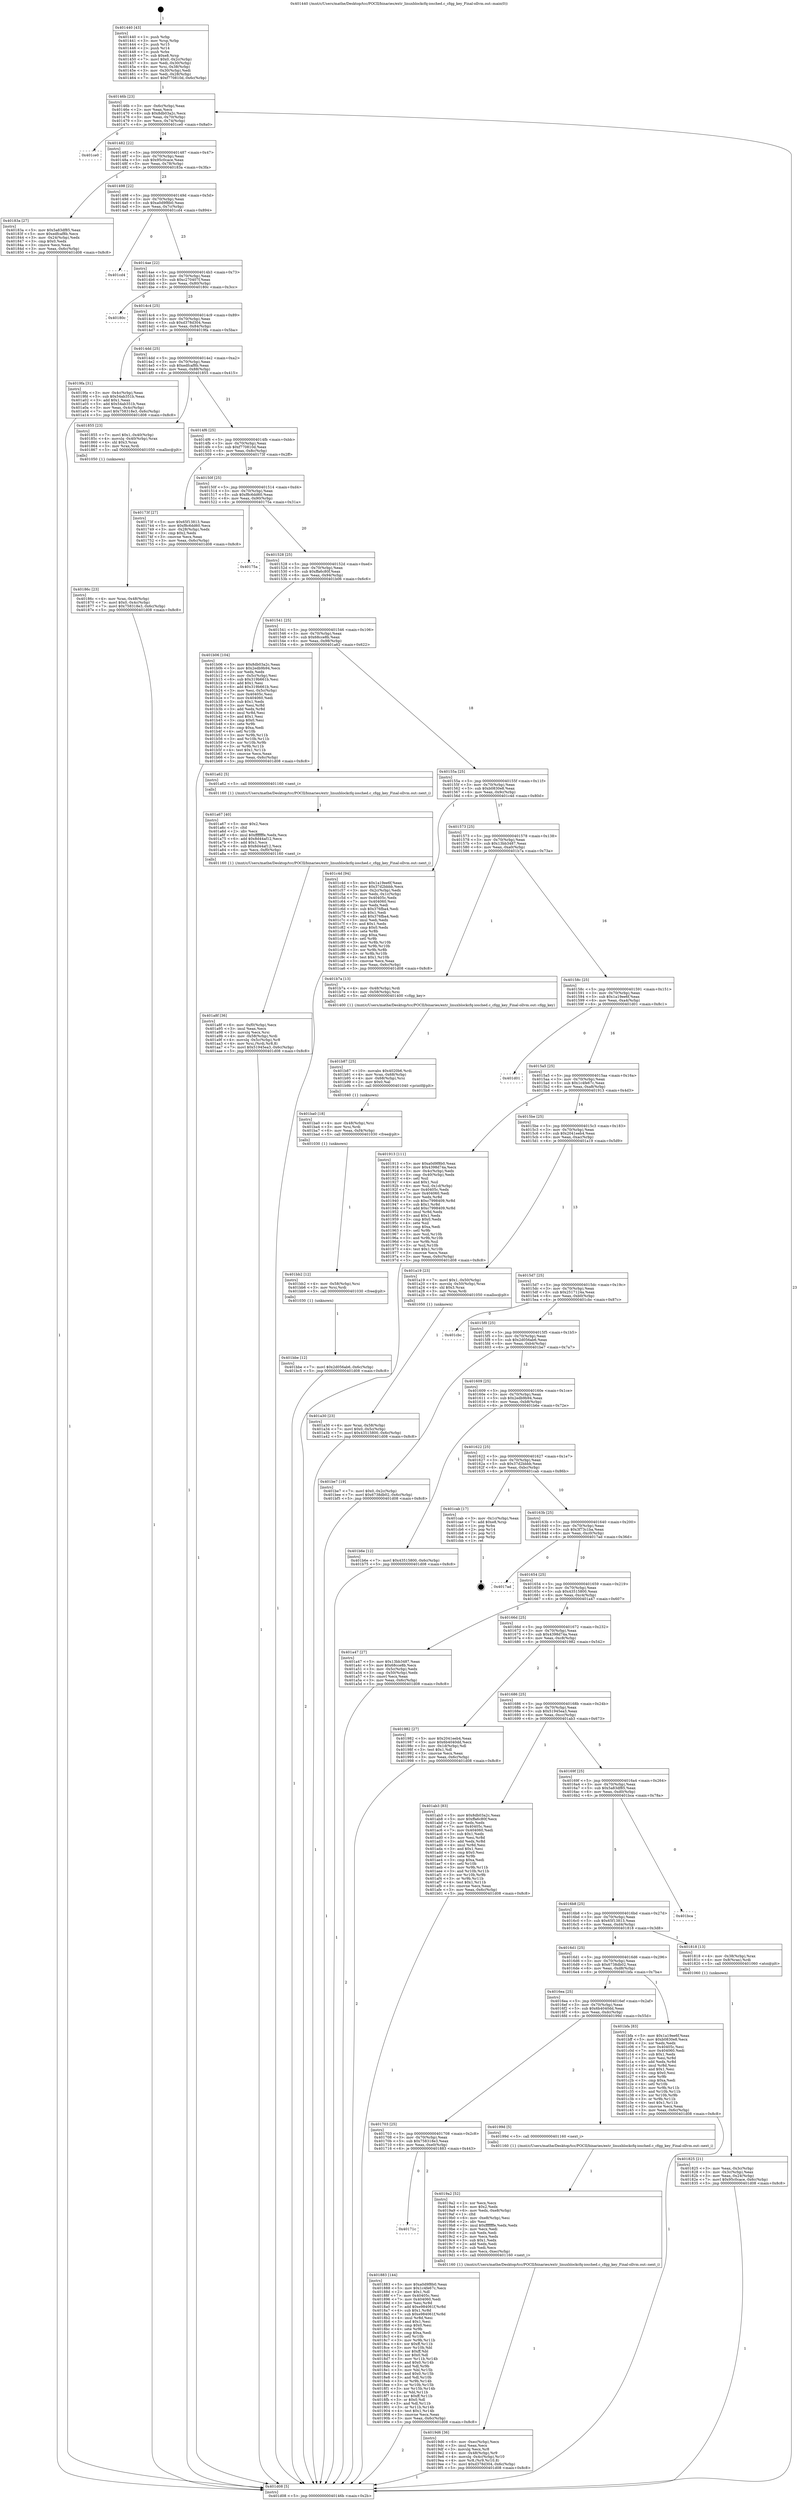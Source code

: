 digraph "0x401440" {
  label = "0x401440 (/mnt/c/Users/mathe/Desktop/tcc/POCII/binaries/extr_linuxblockcfq-iosched.c_cfqg_key_Final-ollvm.out::main(0))"
  labelloc = "t"
  node[shape=record]

  Entry [label="",width=0.3,height=0.3,shape=circle,fillcolor=black,style=filled]
  "0x40146b" [label="{
     0x40146b [23]\l
     | [instrs]\l
     &nbsp;&nbsp;0x40146b \<+3\>: mov -0x6c(%rbp),%eax\l
     &nbsp;&nbsp;0x40146e \<+2\>: mov %eax,%ecx\l
     &nbsp;&nbsp;0x401470 \<+6\>: sub $0x8db03a2c,%ecx\l
     &nbsp;&nbsp;0x401476 \<+3\>: mov %eax,-0x70(%rbp)\l
     &nbsp;&nbsp;0x401479 \<+3\>: mov %ecx,-0x74(%rbp)\l
     &nbsp;&nbsp;0x40147c \<+6\>: je 0000000000401ce0 \<main+0x8a0\>\l
  }"]
  "0x401ce0" [label="{
     0x401ce0\l
  }", style=dashed]
  "0x401482" [label="{
     0x401482 [22]\l
     | [instrs]\l
     &nbsp;&nbsp;0x401482 \<+5\>: jmp 0000000000401487 \<main+0x47\>\l
     &nbsp;&nbsp;0x401487 \<+3\>: mov -0x70(%rbp),%eax\l
     &nbsp;&nbsp;0x40148a \<+5\>: sub $0x95c0cace,%eax\l
     &nbsp;&nbsp;0x40148f \<+3\>: mov %eax,-0x78(%rbp)\l
     &nbsp;&nbsp;0x401492 \<+6\>: je 000000000040183a \<main+0x3fa\>\l
  }"]
  Exit [label="",width=0.3,height=0.3,shape=circle,fillcolor=black,style=filled,peripheries=2]
  "0x40183a" [label="{
     0x40183a [27]\l
     | [instrs]\l
     &nbsp;&nbsp;0x40183a \<+5\>: mov $0x5a83df85,%eax\l
     &nbsp;&nbsp;0x40183f \<+5\>: mov $0xedfcaf8b,%ecx\l
     &nbsp;&nbsp;0x401844 \<+3\>: mov -0x24(%rbp),%edx\l
     &nbsp;&nbsp;0x401847 \<+3\>: cmp $0x0,%edx\l
     &nbsp;&nbsp;0x40184a \<+3\>: cmove %ecx,%eax\l
     &nbsp;&nbsp;0x40184d \<+3\>: mov %eax,-0x6c(%rbp)\l
     &nbsp;&nbsp;0x401850 \<+5\>: jmp 0000000000401d08 \<main+0x8c8\>\l
  }"]
  "0x401498" [label="{
     0x401498 [22]\l
     | [instrs]\l
     &nbsp;&nbsp;0x401498 \<+5\>: jmp 000000000040149d \<main+0x5d\>\l
     &nbsp;&nbsp;0x40149d \<+3\>: mov -0x70(%rbp),%eax\l
     &nbsp;&nbsp;0x4014a0 \<+5\>: sub $0xa0d9f8b0,%eax\l
     &nbsp;&nbsp;0x4014a5 \<+3\>: mov %eax,-0x7c(%rbp)\l
     &nbsp;&nbsp;0x4014a8 \<+6\>: je 0000000000401cd4 \<main+0x894\>\l
  }"]
  "0x401bbe" [label="{
     0x401bbe [12]\l
     | [instrs]\l
     &nbsp;&nbsp;0x401bbe \<+7\>: movl $0x2d056ab6,-0x6c(%rbp)\l
     &nbsp;&nbsp;0x401bc5 \<+5\>: jmp 0000000000401d08 \<main+0x8c8\>\l
  }"]
  "0x401cd4" [label="{
     0x401cd4\l
  }", style=dashed]
  "0x4014ae" [label="{
     0x4014ae [22]\l
     | [instrs]\l
     &nbsp;&nbsp;0x4014ae \<+5\>: jmp 00000000004014b3 \<main+0x73\>\l
     &nbsp;&nbsp;0x4014b3 \<+3\>: mov -0x70(%rbp),%eax\l
     &nbsp;&nbsp;0x4014b6 \<+5\>: sub $0xc270407f,%eax\l
     &nbsp;&nbsp;0x4014bb \<+3\>: mov %eax,-0x80(%rbp)\l
     &nbsp;&nbsp;0x4014be \<+6\>: je 000000000040180c \<main+0x3cc\>\l
  }"]
  "0x401bb2" [label="{
     0x401bb2 [12]\l
     | [instrs]\l
     &nbsp;&nbsp;0x401bb2 \<+4\>: mov -0x58(%rbp),%rsi\l
     &nbsp;&nbsp;0x401bb6 \<+3\>: mov %rsi,%rdi\l
     &nbsp;&nbsp;0x401bb9 \<+5\>: call 0000000000401030 \<free@plt\>\l
     | [calls]\l
     &nbsp;&nbsp;0x401030 \{1\} (unknown)\l
  }"]
  "0x40180c" [label="{
     0x40180c\l
  }", style=dashed]
  "0x4014c4" [label="{
     0x4014c4 [25]\l
     | [instrs]\l
     &nbsp;&nbsp;0x4014c4 \<+5\>: jmp 00000000004014c9 \<main+0x89\>\l
     &nbsp;&nbsp;0x4014c9 \<+3\>: mov -0x70(%rbp),%eax\l
     &nbsp;&nbsp;0x4014cc \<+5\>: sub $0xd378d304,%eax\l
     &nbsp;&nbsp;0x4014d1 \<+6\>: mov %eax,-0x84(%rbp)\l
     &nbsp;&nbsp;0x4014d7 \<+6\>: je 00000000004019fa \<main+0x5ba\>\l
  }"]
  "0x401ba0" [label="{
     0x401ba0 [18]\l
     | [instrs]\l
     &nbsp;&nbsp;0x401ba0 \<+4\>: mov -0x48(%rbp),%rsi\l
     &nbsp;&nbsp;0x401ba4 \<+3\>: mov %rsi,%rdi\l
     &nbsp;&nbsp;0x401ba7 \<+6\>: mov %eax,-0xf4(%rbp)\l
     &nbsp;&nbsp;0x401bad \<+5\>: call 0000000000401030 \<free@plt\>\l
     | [calls]\l
     &nbsp;&nbsp;0x401030 \{1\} (unknown)\l
  }"]
  "0x4019fa" [label="{
     0x4019fa [31]\l
     | [instrs]\l
     &nbsp;&nbsp;0x4019fa \<+3\>: mov -0x4c(%rbp),%eax\l
     &nbsp;&nbsp;0x4019fd \<+5\>: sub $0x54ab351b,%eax\l
     &nbsp;&nbsp;0x401a02 \<+3\>: add $0x1,%eax\l
     &nbsp;&nbsp;0x401a05 \<+5\>: add $0x54ab351b,%eax\l
     &nbsp;&nbsp;0x401a0a \<+3\>: mov %eax,-0x4c(%rbp)\l
     &nbsp;&nbsp;0x401a0d \<+7\>: movl $0x758318e3,-0x6c(%rbp)\l
     &nbsp;&nbsp;0x401a14 \<+5\>: jmp 0000000000401d08 \<main+0x8c8\>\l
  }"]
  "0x4014dd" [label="{
     0x4014dd [25]\l
     | [instrs]\l
     &nbsp;&nbsp;0x4014dd \<+5\>: jmp 00000000004014e2 \<main+0xa2\>\l
     &nbsp;&nbsp;0x4014e2 \<+3\>: mov -0x70(%rbp),%eax\l
     &nbsp;&nbsp;0x4014e5 \<+5\>: sub $0xedfcaf8b,%eax\l
     &nbsp;&nbsp;0x4014ea \<+6\>: mov %eax,-0x88(%rbp)\l
     &nbsp;&nbsp;0x4014f0 \<+6\>: je 0000000000401855 \<main+0x415\>\l
  }"]
  "0x401b87" [label="{
     0x401b87 [25]\l
     | [instrs]\l
     &nbsp;&nbsp;0x401b87 \<+10\>: movabs $0x4020b6,%rdi\l
     &nbsp;&nbsp;0x401b91 \<+4\>: mov %rax,-0x68(%rbp)\l
     &nbsp;&nbsp;0x401b95 \<+4\>: mov -0x68(%rbp),%rsi\l
     &nbsp;&nbsp;0x401b99 \<+2\>: mov $0x0,%al\l
     &nbsp;&nbsp;0x401b9b \<+5\>: call 0000000000401040 \<printf@plt\>\l
     | [calls]\l
     &nbsp;&nbsp;0x401040 \{1\} (unknown)\l
  }"]
  "0x401855" [label="{
     0x401855 [23]\l
     | [instrs]\l
     &nbsp;&nbsp;0x401855 \<+7\>: movl $0x1,-0x40(%rbp)\l
     &nbsp;&nbsp;0x40185c \<+4\>: movslq -0x40(%rbp),%rax\l
     &nbsp;&nbsp;0x401860 \<+4\>: shl $0x3,%rax\l
     &nbsp;&nbsp;0x401864 \<+3\>: mov %rax,%rdi\l
     &nbsp;&nbsp;0x401867 \<+5\>: call 0000000000401050 \<malloc@plt\>\l
     | [calls]\l
     &nbsp;&nbsp;0x401050 \{1\} (unknown)\l
  }"]
  "0x4014f6" [label="{
     0x4014f6 [25]\l
     | [instrs]\l
     &nbsp;&nbsp;0x4014f6 \<+5\>: jmp 00000000004014fb \<main+0xbb\>\l
     &nbsp;&nbsp;0x4014fb \<+3\>: mov -0x70(%rbp),%eax\l
     &nbsp;&nbsp;0x4014fe \<+5\>: sub $0xf770810d,%eax\l
     &nbsp;&nbsp;0x401503 \<+6\>: mov %eax,-0x8c(%rbp)\l
     &nbsp;&nbsp;0x401509 \<+6\>: je 000000000040173f \<main+0x2ff\>\l
  }"]
  "0x401a8f" [label="{
     0x401a8f [36]\l
     | [instrs]\l
     &nbsp;&nbsp;0x401a8f \<+6\>: mov -0xf0(%rbp),%ecx\l
     &nbsp;&nbsp;0x401a95 \<+3\>: imul %eax,%ecx\l
     &nbsp;&nbsp;0x401a98 \<+3\>: movslq %ecx,%rsi\l
     &nbsp;&nbsp;0x401a9b \<+4\>: mov -0x58(%rbp),%rdi\l
     &nbsp;&nbsp;0x401a9f \<+4\>: movslq -0x5c(%rbp),%r8\l
     &nbsp;&nbsp;0x401aa3 \<+4\>: mov %rsi,(%rdi,%r8,8)\l
     &nbsp;&nbsp;0x401aa7 \<+7\>: movl $0x51945ea3,-0x6c(%rbp)\l
     &nbsp;&nbsp;0x401aae \<+5\>: jmp 0000000000401d08 \<main+0x8c8\>\l
  }"]
  "0x40173f" [label="{
     0x40173f [27]\l
     | [instrs]\l
     &nbsp;&nbsp;0x40173f \<+5\>: mov $0x65f13813,%eax\l
     &nbsp;&nbsp;0x401744 \<+5\>: mov $0xf8c6dd60,%ecx\l
     &nbsp;&nbsp;0x401749 \<+3\>: mov -0x28(%rbp),%edx\l
     &nbsp;&nbsp;0x40174c \<+3\>: cmp $0x2,%edx\l
     &nbsp;&nbsp;0x40174f \<+3\>: cmovne %ecx,%eax\l
     &nbsp;&nbsp;0x401752 \<+3\>: mov %eax,-0x6c(%rbp)\l
     &nbsp;&nbsp;0x401755 \<+5\>: jmp 0000000000401d08 \<main+0x8c8\>\l
  }"]
  "0x40150f" [label="{
     0x40150f [25]\l
     | [instrs]\l
     &nbsp;&nbsp;0x40150f \<+5\>: jmp 0000000000401514 \<main+0xd4\>\l
     &nbsp;&nbsp;0x401514 \<+3\>: mov -0x70(%rbp),%eax\l
     &nbsp;&nbsp;0x401517 \<+5\>: sub $0xf8c6dd60,%eax\l
     &nbsp;&nbsp;0x40151c \<+6\>: mov %eax,-0x90(%rbp)\l
     &nbsp;&nbsp;0x401522 \<+6\>: je 000000000040175a \<main+0x31a\>\l
  }"]
  "0x401d08" [label="{
     0x401d08 [5]\l
     | [instrs]\l
     &nbsp;&nbsp;0x401d08 \<+5\>: jmp 000000000040146b \<main+0x2b\>\l
  }"]
  "0x401440" [label="{
     0x401440 [43]\l
     | [instrs]\l
     &nbsp;&nbsp;0x401440 \<+1\>: push %rbp\l
     &nbsp;&nbsp;0x401441 \<+3\>: mov %rsp,%rbp\l
     &nbsp;&nbsp;0x401444 \<+2\>: push %r15\l
     &nbsp;&nbsp;0x401446 \<+2\>: push %r14\l
     &nbsp;&nbsp;0x401448 \<+1\>: push %rbx\l
     &nbsp;&nbsp;0x401449 \<+7\>: sub $0xe8,%rsp\l
     &nbsp;&nbsp;0x401450 \<+7\>: movl $0x0,-0x2c(%rbp)\l
     &nbsp;&nbsp;0x401457 \<+3\>: mov %edi,-0x30(%rbp)\l
     &nbsp;&nbsp;0x40145a \<+4\>: mov %rsi,-0x38(%rbp)\l
     &nbsp;&nbsp;0x40145e \<+3\>: mov -0x30(%rbp),%edi\l
     &nbsp;&nbsp;0x401461 \<+3\>: mov %edi,-0x28(%rbp)\l
     &nbsp;&nbsp;0x401464 \<+7\>: movl $0xf770810d,-0x6c(%rbp)\l
  }"]
  "0x401a67" [label="{
     0x401a67 [40]\l
     | [instrs]\l
     &nbsp;&nbsp;0x401a67 \<+5\>: mov $0x2,%ecx\l
     &nbsp;&nbsp;0x401a6c \<+1\>: cltd\l
     &nbsp;&nbsp;0x401a6d \<+2\>: idiv %ecx\l
     &nbsp;&nbsp;0x401a6f \<+6\>: imul $0xfffffffe,%edx,%ecx\l
     &nbsp;&nbsp;0x401a75 \<+6\>: add $0x8d44af12,%ecx\l
     &nbsp;&nbsp;0x401a7b \<+3\>: add $0x1,%ecx\l
     &nbsp;&nbsp;0x401a7e \<+6\>: sub $0x8d44af12,%ecx\l
     &nbsp;&nbsp;0x401a84 \<+6\>: mov %ecx,-0xf0(%rbp)\l
     &nbsp;&nbsp;0x401a8a \<+5\>: call 0000000000401160 \<next_i\>\l
     | [calls]\l
     &nbsp;&nbsp;0x401160 \{1\} (/mnt/c/Users/mathe/Desktop/tcc/POCII/binaries/extr_linuxblockcfq-iosched.c_cfqg_key_Final-ollvm.out::next_i)\l
  }"]
  "0x40175a" [label="{
     0x40175a\l
  }", style=dashed]
  "0x401528" [label="{
     0x401528 [25]\l
     | [instrs]\l
     &nbsp;&nbsp;0x401528 \<+5\>: jmp 000000000040152d \<main+0xed\>\l
     &nbsp;&nbsp;0x40152d \<+3\>: mov -0x70(%rbp),%eax\l
     &nbsp;&nbsp;0x401530 \<+5\>: sub $0xffa6c80f,%eax\l
     &nbsp;&nbsp;0x401535 \<+6\>: mov %eax,-0x94(%rbp)\l
     &nbsp;&nbsp;0x40153b \<+6\>: je 0000000000401b06 \<main+0x6c6\>\l
  }"]
  "0x401a30" [label="{
     0x401a30 [23]\l
     | [instrs]\l
     &nbsp;&nbsp;0x401a30 \<+4\>: mov %rax,-0x58(%rbp)\l
     &nbsp;&nbsp;0x401a34 \<+7\>: movl $0x0,-0x5c(%rbp)\l
     &nbsp;&nbsp;0x401a3b \<+7\>: movl $0x43515800,-0x6c(%rbp)\l
     &nbsp;&nbsp;0x401a42 \<+5\>: jmp 0000000000401d08 \<main+0x8c8\>\l
  }"]
  "0x401b06" [label="{
     0x401b06 [104]\l
     | [instrs]\l
     &nbsp;&nbsp;0x401b06 \<+5\>: mov $0x8db03a2c,%eax\l
     &nbsp;&nbsp;0x401b0b \<+5\>: mov $0x2edb9b94,%ecx\l
     &nbsp;&nbsp;0x401b10 \<+2\>: xor %edx,%edx\l
     &nbsp;&nbsp;0x401b12 \<+3\>: mov -0x5c(%rbp),%esi\l
     &nbsp;&nbsp;0x401b15 \<+6\>: sub $0x319b661b,%esi\l
     &nbsp;&nbsp;0x401b1b \<+3\>: add $0x1,%esi\l
     &nbsp;&nbsp;0x401b1e \<+6\>: add $0x319b661b,%esi\l
     &nbsp;&nbsp;0x401b24 \<+3\>: mov %esi,-0x5c(%rbp)\l
     &nbsp;&nbsp;0x401b27 \<+7\>: mov 0x40405c,%esi\l
     &nbsp;&nbsp;0x401b2e \<+7\>: mov 0x404060,%edi\l
     &nbsp;&nbsp;0x401b35 \<+3\>: sub $0x1,%edx\l
     &nbsp;&nbsp;0x401b38 \<+3\>: mov %esi,%r8d\l
     &nbsp;&nbsp;0x401b3b \<+3\>: add %edx,%r8d\l
     &nbsp;&nbsp;0x401b3e \<+4\>: imul %r8d,%esi\l
     &nbsp;&nbsp;0x401b42 \<+3\>: and $0x1,%esi\l
     &nbsp;&nbsp;0x401b45 \<+3\>: cmp $0x0,%esi\l
     &nbsp;&nbsp;0x401b48 \<+4\>: sete %r9b\l
     &nbsp;&nbsp;0x401b4c \<+3\>: cmp $0xa,%edi\l
     &nbsp;&nbsp;0x401b4f \<+4\>: setl %r10b\l
     &nbsp;&nbsp;0x401b53 \<+3\>: mov %r9b,%r11b\l
     &nbsp;&nbsp;0x401b56 \<+3\>: and %r10b,%r11b\l
     &nbsp;&nbsp;0x401b59 \<+3\>: xor %r10b,%r9b\l
     &nbsp;&nbsp;0x401b5c \<+3\>: or %r9b,%r11b\l
     &nbsp;&nbsp;0x401b5f \<+4\>: test $0x1,%r11b\l
     &nbsp;&nbsp;0x401b63 \<+3\>: cmovne %ecx,%eax\l
     &nbsp;&nbsp;0x401b66 \<+3\>: mov %eax,-0x6c(%rbp)\l
     &nbsp;&nbsp;0x401b69 \<+5\>: jmp 0000000000401d08 \<main+0x8c8\>\l
  }"]
  "0x401541" [label="{
     0x401541 [25]\l
     | [instrs]\l
     &nbsp;&nbsp;0x401541 \<+5\>: jmp 0000000000401546 \<main+0x106\>\l
     &nbsp;&nbsp;0x401546 \<+3\>: mov -0x70(%rbp),%eax\l
     &nbsp;&nbsp;0x401549 \<+5\>: sub $0x68cce8b,%eax\l
     &nbsp;&nbsp;0x40154e \<+6\>: mov %eax,-0x98(%rbp)\l
     &nbsp;&nbsp;0x401554 \<+6\>: je 0000000000401a62 \<main+0x622\>\l
  }"]
  "0x4019d6" [label="{
     0x4019d6 [36]\l
     | [instrs]\l
     &nbsp;&nbsp;0x4019d6 \<+6\>: mov -0xec(%rbp),%ecx\l
     &nbsp;&nbsp;0x4019dc \<+3\>: imul %eax,%ecx\l
     &nbsp;&nbsp;0x4019df \<+3\>: movslq %ecx,%r8\l
     &nbsp;&nbsp;0x4019e2 \<+4\>: mov -0x48(%rbp),%r9\l
     &nbsp;&nbsp;0x4019e6 \<+4\>: movslq -0x4c(%rbp),%r10\l
     &nbsp;&nbsp;0x4019ea \<+4\>: mov %r8,(%r9,%r10,8)\l
     &nbsp;&nbsp;0x4019ee \<+7\>: movl $0xd378d304,-0x6c(%rbp)\l
     &nbsp;&nbsp;0x4019f5 \<+5\>: jmp 0000000000401d08 \<main+0x8c8\>\l
  }"]
  "0x401a62" [label="{
     0x401a62 [5]\l
     | [instrs]\l
     &nbsp;&nbsp;0x401a62 \<+5\>: call 0000000000401160 \<next_i\>\l
     | [calls]\l
     &nbsp;&nbsp;0x401160 \{1\} (/mnt/c/Users/mathe/Desktop/tcc/POCII/binaries/extr_linuxblockcfq-iosched.c_cfqg_key_Final-ollvm.out::next_i)\l
  }"]
  "0x40155a" [label="{
     0x40155a [25]\l
     | [instrs]\l
     &nbsp;&nbsp;0x40155a \<+5\>: jmp 000000000040155f \<main+0x11f\>\l
     &nbsp;&nbsp;0x40155f \<+3\>: mov -0x70(%rbp),%eax\l
     &nbsp;&nbsp;0x401562 \<+5\>: sub $0xb0830e8,%eax\l
     &nbsp;&nbsp;0x401567 \<+6\>: mov %eax,-0x9c(%rbp)\l
     &nbsp;&nbsp;0x40156d \<+6\>: je 0000000000401c4d \<main+0x80d\>\l
  }"]
  "0x4019a2" [label="{
     0x4019a2 [52]\l
     | [instrs]\l
     &nbsp;&nbsp;0x4019a2 \<+2\>: xor %ecx,%ecx\l
     &nbsp;&nbsp;0x4019a4 \<+5\>: mov $0x2,%edx\l
     &nbsp;&nbsp;0x4019a9 \<+6\>: mov %edx,-0xe8(%rbp)\l
     &nbsp;&nbsp;0x4019af \<+1\>: cltd\l
     &nbsp;&nbsp;0x4019b0 \<+6\>: mov -0xe8(%rbp),%esi\l
     &nbsp;&nbsp;0x4019b6 \<+2\>: idiv %esi\l
     &nbsp;&nbsp;0x4019b8 \<+6\>: imul $0xfffffffe,%edx,%edx\l
     &nbsp;&nbsp;0x4019be \<+2\>: mov %ecx,%edi\l
     &nbsp;&nbsp;0x4019c0 \<+2\>: sub %edx,%edi\l
     &nbsp;&nbsp;0x4019c2 \<+2\>: mov %ecx,%edx\l
     &nbsp;&nbsp;0x4019c4 \<+3\>: sub $0x1,%edx\l
     &nbsp;&nbsp;0x4019c7 \<+2\>: add %edx,%edi\l
     &nbsp;&nbsp;0x4019c9 \<+2\>: sub %edi,%ecx\l
     &nbsp;&nbsp;0x4019cb \<+6\>: mov %ecx,-0xec(%rbp)\l
     &nbsp;&nbsp;0x4019d1 \<+5\>: call 0000000000401160 \<next_i\>\l
     | [calls]\l
     &nbsp;&nbsp;0x401160 \{1\} (/mnt/c/Users/mathe/Desktop/tcc/POCII/binaries/extr_linuxblockcfq-iosched.c_cfqg_key_Final-ollvm.out::next_i)\l
  }"]
  "0x401c4d" [label="{
     0x401c4d [94]\l
     | [instrs]\l
     &nbsp;&nbsp;0x401c4d \<+5\>: mov $0x1a19ee6f,%eax\l
     &nbsp;&nbsp;0x401c52 \<+5\>: mov $0x37d2bbbb,%ecx\l
     &nbsp;&nbsp;0x401c57 \<+3\>: mov -0x2c(%rbp),%edx\l
     &nbsp;&nbsp;0x401c5a \<+3\>: mov %edx,-0x1c(%rbp)\l
     &nbsp;&nbsp;0x401c5d \<+7\>: mov 0x40405c,%edx\l
     &nbsp;&nbsp;0x401c64 \<+7\>: mov 0x404060,%esi\l
     &nbsp;&nbsp;0x401c6b \<+2\>: mov %edx,%edi\l
     &nbsp;&nbsp;0x401c6d \<+6\>: sub $0x376fba4,%edi\l
     &nbsp;&nbsp;0x401c73 \<+3\>: sub $0x1,%edi\l
     &nbsp;&nbsp;0x401c76 \<+6\>: add $0x376fba4,%edi\l
     &nbsp;&nbsp;0x401c7c \<+3\>: imul %edi,%edx\l
     &nbsp;&nbsp;0x401c7f \<+3\>: and $0x1,%edx\l
     &nbsp;&nbsp;0x401c82 \<+3\>: cmp $0x0,%edx\l
     &nbsp;&nbsp;0x401c85 \<+4\>: sete %r8b\l
     &nbsp;&nbsp;0x401c89 \<+3\>: cmp $0xa,%esi\l
     &nbsp;&nbsp;0x401c8c \<+4\>: setl %r9b\l
     &nbsp;&nbsp;0x401c90 \<+3\>: mov %r8b,%r10b\l
     &nbsp;&nbsp;0x401c93 \<+3\>: and %r9b,%r10b\l
     &nbsp;&nbsp;0x401c96 \<+3\>: xor %r9b,%r8b\l
     &nbsp;&nbsp;0x401c99 \<+3\>: or %r8b,%r10b\l
     &nbsp;&nbsp;0x401c9c \<+4\>: test $0x1,%r10b\l
     &nbsp;&nbsp;0x401ca0 \<+3\>: cmovne %ecx,%eax\l
     &nbsp;&nbsp;0x401ca3 \<+3\>: mov %eax,-0x6c(%rbp)\l
     &nbsp;&nbsp;0x401ca6 \<+5\>: jmp 0000000000401d08 \<main+0x8c8\>\l
  }"]
  "0x401573" [label="{
     0x401573 [25]\l
     | [instrs]\l
     &nbsp;&nbsp;0x401573 \<+5\>: jmp 0000000000401578 \<main+0x138\>\l
     &nbsp;&nbsp;0x401578 \<+3\>: mov -0x70(%rbp),%eax\l
     &nbsp;&nbsp;0x40157b \<+5\>: sub $0x13bb3487,%eax\l
     &nbsp;&nbsp;0x401580 \<+6\>: mov %eax,-0xa0(%rbp)\l
     &nbsp;&nbsp;0x401586 \<+6\>: je 0000000000401b7a \<main+0x73a\>\l
  }"]
  "0x40171c" [label="{
     0x40171c\l
  }", style=dashed]
  "0x401b7a" [label="{
     0x401b7a [13]\l
     | [instrs]\l
     &nbsp;&nbsp;0x401b7a \<+4\>: mov -0x48(%rbp),%rdi\l
     &nbsp;&nbsp;0x401b7e \<+4\>: mov -0x58(%rbp),%rsi\l
     &nbsp;&nbsp;0x401b82 \<+5\>: call 0000000000401400 \<cfqg_key\>\l
     | [calls]\l
     &nbsp;&nbsp;0x401400 \{1\} (/mnt/c/Users/mathe/Desktop/tcc/POCII/binaries/extr_linuxblockcfq-iosched.c_cfqg_key_Final-ollvm.out::cfqg_key)\l
  }"]
  "0x40158c" [label="{
     0x40158c [25]\l
     | [instrs]\l
     &nbsp;&nbsp;0x40158c \<+5\>: jmp 0000000000401591 \<main+0x151\>\l
     &nbsp;&nbsp;0x401591 \<+3\>: mov -0x70(%rbp),%eax\l
     &nbsp;&nbsp;0x401594 \<+5\>: sub $0x1a19ee6f,%eax\l
     &nbsp;&nbsp;0x401599 \<+6\>: mov %eax,-0xa4(%rbp)\l
     &nbsp;&nbsp;0x40159f \<+6\>: je 0000000000401d01 \<main+0x8c1\>\l
  }"]
  "0x401883" [label="{
     0x401883 [144]\l
     | [instrs]\l
     &nbsp;&nbsp;0x401883 \<+5\>: mov $0xa0d9f8b0,%eax\l
     &nbsp;&nbsp;0x401888 \<+5\>: mov $0x1c4fe67c,%ecx\l
     &nbsp;&nbsp;0x40188d \<+2\>: mov $0x1,%dl\l
     &nbsp;&nbsp;0x40188f \<+7\>: mov 0x40405c,%esi\l
     &nbsp;&nbsp;0x401896 \<+7\>: mov 0x404060,%edi\l
     &nbsp;&nbsp;0x40189d \<+3\>: mov %esi,%r8d\l
     &nbsp;&nbsp;0x4018a0 \<+7\>: add $0xe984061f,%r8d\l
     &nbsp;&nbsp;0x4018a7 \<+4\>: sub $0x1,%r8d\l
     &nbsp;&nbsp;0x4018ab \<+7\>: sub $0xe984061f,%r8d\l
     &nbsp;&nbsp;0x4018b2 \<+4\>: imul %r8d,%esi\l
     &nbsp;&nbsp;0x4018b6 \<+3\>: and $0x1,%esi\l
     &nbsp;&nbsp;0x4018b9 \<+3\>: cmp $0x0,%esi\l
     &nbsp;&nbsp;0x4018bc \<+4\>: sete %r9b\l
     &nbsp;&nbsp;0x4018c0 \<+3\>: cmp $0xa,%edi\l
     &nbsp;&nbsp;0x4018c3 \<+4\>: setl %r10b\l
     &nbsp;&nbsp;0x4018c7 \<+3\>: mov %r9b,%r11b\l
     &nbsp;&nbsp;0x4018ca \<+4\>: xor $0xff,%r11b\l
     &nbsp;&nbsp;0x4018ce \<+3\>: mov %r10b,%bl\l
     &nbsp;&nbsp;0x4018d1 \<+3\>: xor $0xff,%bl\l
     &nbsp;&nbsp;0x4018d4 \<+3\>: xor $0x0,%dl\l
     &nbsp;&nbsp;0x4018d7 \<+3\>: mov %r11b,%r14b\l
     &nbsp;&nbsp;0x4018da \<+4\>: and $0x0,%r14b\l
     &nbsp;&nbsp;0x4018de \<+3\>: and %dl,%r9b\l
     &nbsp;&nbsp;0x4018e1 \<+3\>: mov %bl,%r15b\l
     &nbsp;&nbsp;0x4018e4 \<+4\>: and $0x0,%r15b\l
     &nbsp;&nbsp;0x4018e8 \<+3\>: and %dl,%r10b\l
     &nbsp;&nbsp;0x4018eb \<+3\>: or %r9b,%r14b\l
     &nbsp;&nbsp;0x4018ee \<+3\>: or %r10b,%r15b\l
     &nbsp;&nbsp;0x4018f1 \<+3\>: xor %r15b,%r14b\l
     &nbsp;&nbsp;0x4018f4 \<+3\>: or %bl,%r11b\l
     &nbsp;&nbsp;0x4018f7 \<+4\>: xor $0xff,%r11b\l
     &nbsp;&nbsp;0x4018fb \<+3\>: or $0x0,%dl\l
     &nbsp;&nbsp;0x4018fe \<+3\>: and %dl,%r11b\l
     &nbsp;&nbsp;0x401901 \<+3\>: or %r11b,%r14b\l
     &nbsp;&nbsp;0x401904 \<+4\>: test $0x1,%r14b\l
     &nbsp;&nbsp;0x401908 \<+3\>: cmovne %ecx,%eax\l
     &nbsp;&nbsp;0x40190b \<+3\>: mov %eax,-0x6c(%rbp)\l
     &nbsp;&nbsp;0x40190e \<+5\>: jmp 0000000000401d08 \<main+0x8c8\>\l
  }"]
  "0x401d01" [label="{
     0x401d01\l
  }", style=dashed]
  "0x4015a5" [label="{
     0x4015a5 [25]\l
     | [instrs]\l
     &nbsp;&nbsp;0x4015a5 \<+5\>: jmp 00000000004015aa \<main+0x16a\>\l
     &nbsp;&nbsp;0x4015aa \<+3\>: mov -0x70(%rbp),%eax\l
     &nbsp;&nbsp;0x4015ad \<+5\>: sub $0x1c4fe67c,%eax\l
     &nbsp;&nbsp;0x4015b2 \<+6\>: mov %eax,-0xa8(%rbp)\l
     &nbsp;&nbsp;0x4015b8 \<+6\>: je 0000000000401913 \<main+0x4d3\>\l
  }"]
  "0x401703" [label="{
     0x401703 [25]\l
     | [instrs]\l
     &nbsp;&nbsp;0x401703 \<+5\>: jmp 0000000000401708 \<main+0x2c8\>\l
     &nbsp;&nbsp;0x401708 \<+3\>: mov -0x70(%rbp),%eax\l
     &nbsp;&nbsp;0x40170b \<+5\>: sub $0x758318e3,%eax\l
     &nbsp;&nbsp;0x401710 \<+6\>: mov %eax,-0xe0(%rbp)\l
     &nbsp;&nbsp;0x401716 \<+6\>: je 0000000000401883 \<main+0x443\>\l
  }"]
  "0x401913" [label="{
     0x401913 [111]\l
     | [instrs]\l
     &nbsp;&nbsp;0x401913 \<+5\>: mov $0xa0d9f8b0,%eax\l
     &nbsp;&nbsp;0x401918 \<+5\>: mov $0x4398d74a,%ecx\l
     &nbsp;&nbsp;0x40191d \<+3\>: mov -0x4c(%rbp),%edx\l
     &nbsp;&nbsp;0x401920 \<+3\>: cmp -0x40(%rbp),%edx\l
     &nbsp;&nbsp;0x401923 \<+4\>: setl %sil\l
     &nbsp;&nbsp;0x401927 \<+4\>: and $0x1,%sil\l
     &nbsp;&nbsp;0x40192b \<+4\>: mov %sil,-0x1d(%rbp)\l
     &nbsp;&nbsp;0x40192f \<+7\>: mov 0x40405c,%edx\l
     &nbsp;&nbsp;0x401936 \<+7\>: mov 0x404060,%edi\l
     &nbsp;&nbsp;0x40193d \<+3\>: mov %edx,%r8d\l
     &nbsp;&nbsp;0x401940 \<+7\>: sub $0xc7998409,%r8d\l
     &nbsp;&nbsp;0x401947 \<+4\>: sub $0x1,%r8d\l
     &nbsp;&nbsp;0x40194b \<+7\>: add $0xc7998409,%r8d\l
     &nbsp;&nbsp;0x401952 \<+4\>: imul %r8d,%edx\l
     &nbsp;&nbsp;0x401956 \<+3\>: and $0x1,%edx\l
     &nbsp;&nbsp;0x401959 \<+3\>: cmp $0x0,%edx\l
     &nbsp;&nbsp;0x40195c \<+4\>: sete %sil\l
     &nbsp;&nbsp;0x401960 \<+3\>: cmp $0xa,%edi\l
     &nbsp;&nbsp;0x401963 \<+4\>: setl %r9b\l
     &nbsp;&nbsp;0x401967 \<+3\>: mov %sil,%r10b\l
     &nbsp;&nbsp;0x40196a \<+3\>: and %r9b,%r10b\l
     &nbsp;&nbsp;0x40196d \<+3\>: xor %r9b,%sil\l
     &nbsp;&nbsp;0x401970 \<+3\>: or %sil,%r10b\l
     &nbsp;&nbsp;0x401973 \<+4\>: test $0x1,%r10b\l
     &nbsp;&nbsp;0x401977 \<+3\>: cmovne %ecx,%eax\l
     &nbsp;&nbsp;0x40197a \<+3\>: mov %eax,-0x6c(%rbp)\l
     &nbsp;&nbsp;0x40197d \<+5\>: jmp 0000000000401d08 \<main+0x8c8\>\l
  }"]
  "0x4015be" [label="{
     0x4015be [25]\l
     | [instrs]\l
     &nbsp;&nbsp;0x4015be \<+5\>: jmp 00000000004015c3 \<main+0x183\>\l
     &nbsp;&nbsp;0x4015c3 \<+3\>: mov -0x70(%rbp),%eax\l
     &nbsp;&nbsp;0x4015c6 \<+5\>: sub $0x2041eeb4,%eax\l
     &nbsp;&nbsp;0x4015cb \<+6\>: mov %eax,-0xac(%rbp)\l
     &nbsp;&nbsp;0x4015d1 \<+6\>: je 0000000000401a19 \<main+0x5d9\>\l
  }"]
  "0x40199d" [label="{
     0x40199d [5]\l
     | [instrs]\l
     &nbsp;&nbsp;0x40199d \<+5\>: call 0000000000401160 \<next_i\>\l
     | [calls]\l
     &nbsp;&nbsp;0x401160 \{1\} (/mnt/c/Users/mathe/Desktop/tcc/POCII/binaries/extr_linuxblockcfq-iosched.c_cfqg_key_Final-ollvm.out::next_i)\l
  }"]
  "0x401a19" [label="{
     0x401a19 [23]\l
     | [instrs]\l
     &nbsp;&nbsp;0x401a19 \<+7\>: movl $0x1,-0x50(%rbp)\l
     &nbsp;&nbsp;0x401a20 \<+4\>: movslq -0x50(%rbp),%rax\l
     &nbsp;&nbsp;0x401a24 \<+4\>: shl $0x3,%rax\l
     &nbsp;&nbsp;0x401a28 \<+3\>: mov %rax,%rdi\l
     &nbsp;&nbsp;0x401a2b \<+5\>: call 0000000000401050 \<malloc@plt\>\l
     | [calls]\l
     &nbsp;&nbsp;0x401050 \{1\} (unknown)\l
  }"]
  "0x4015d7" [label="{
     0x4015d7 [25]\l
     | [instrs]\l
     &nbsp;&nbsp;0x4015d7 \<+5\>: jmp 00000000004015dc \<main+0x19c\>\l
     &nbsp;&nbsp;0x4015dc \<+3\>: mov -0x70(%rbp),%eax\l
     &nbsp;&nbsp;0x4015df \<+5\>: sub $0x2517124a,%eax\l
     &nbsp;&nbsp;0x4015e4 \<+6\>: mov %eax,-0xb0(%rbp)\l
     &nbsp;&nbsp;0x4015ea \<+6\>: je 0000000000401cbc \<main+0x87c\>\l
  }"]
  "0x4016ea" [label="{
     0x4016ea [25]\l
     | [instrs]\l
     &nbsp;&nbsp;0x4016ea \<+5\>: jmp 00000000004016ef \<main+0x2af\>\l
     &nbsp;&nbsp;0x4016ef \<+3\>: mov -0x70(%rbp),%eax\l
     &nbsp;&nbsp;0x4016f2 \<+5\>: sub $0x6b4040dd,%eax\l
     &nbsp;&nbsp;0x4016f7 \<+6\>: mov %eax,-0xdc(%rbp)\l
     &nbsp;&nbsp;0x4016fd \<+6\>: je 000000000040199d \<main+0x55d\>\l
  }"]
  "0x401cbc" [label="{
     0x401cbc\l
  }", style=dashed]
  "0x4015f0" [label="{
     0x4015f0 [25]\l
     | [instrs]\l
     &nbsp;&nbsp;0x4015f0 \<+5\>: jmp 00000000004015f5 \<main+0x1b5\>\l
     &nbsp;&nbsp;0x4015f5 \<+3\>: mov -0x70(%rbp),%eax\l
     &nbsp;&nbsp;0x4015f8 \<+5\>: sub $0x2d056ab6,%eax\l
     &nbsp;&nbsp;0x4015fd \<+6\>: mov %eax,-0xb4(%rbp)\l
     &nbsp;&nbsp;0x401603 \<+6\>: je 0000000000401be7 \<main+0x7a7\>\l
  }"]
  "0x401bfa" [label="{
     0x401bfa [83]\l
     | [instrs]\l
     &nbsp;&nbsp;0x401bfa \<+5\>: mov $0x1a19ee6f,%eax\l
     &nbsp;&nbsp;0x401bff \<+5\>: mov $0xb0830e8,%ecx\l
     &nbsp;&nbsp;0x401c04 \<+2\>: xor %edx,%edx\l
     &nbsp;&nbsp;0x401c06 \<+7\>: mov 0x40405c,%esi\l
     &nbsp;&nbsp;0x401c0d \<+7\>: mov 0x404060,%edi\l
     &nbsp;&nbsp;0x401c14 \<+3\>: sub $0x1,%edx\l
     &nbsp;&nbsp;0x401c17 \<+3\>: mov %esi,%r8d\l
     &nbsp;&nbsp;0x401c1a \<+3\>: add %edx,%r8d\l
     &nbsp;&nbsp;0x401c1d \<+4\>: imul %r8d,%esi\l
     &nbsp;&nbsp;0x401c21 \<+3\>: and $0x1,%esi\l
     &nbsp;&nbsp;0x401c24 \<+3\>: cmp $0x0,%esi\l
     &nbsp;&nbsp;0x401c27 \<+4\>: sete %r9b\l
     &nbsp;&nbsp;0x401c2b \<+3\>: cmp $0xa,%edi\l
     &nbsp;&nbsp;0x401c2e \<+4\>: setl %r10b\l
     &nbsp;&nbsp;0x401c32 \<+3\>: mov %r9b,%r11b\l
     &nbsp;&nbsp;0x401c35 \<+3\>: and %r10b,%r11b\l
     &nbsp;&nbsp;0x401c38 \<+3\>: xor %r10b,%r9b\l
     &nbsp;&nbsp;0x401c3b \<+3\>: or %r9b,%r11b\l
     &nbsp;&nbsp;0x401c3e \<+4\>: test $0x1,%r11b\l
     &nbsp;&nbsp;0x401c42 \<+3\>: cmovne %ecx,%eax\l
     &nbsp;&nbsp;0x401c45 \<+3\>: mov %eax,-0x6c(%rbp)\l
     &nbsp;&nbsp;0x401c48 \<+5\>: jmp 0000000000401d08 \<main+0x8c8\>\l
  }"]
  "0x401be7" [label="{
     0x401be7 [19]\l
     | [instrs]\l
     &nbsp;&nbsp;0x401be7 \<+7\>: movl $0x0,-0x2c(%rbp)\l
     &nbsp;&nbsp;0x401bee \<+7\>: movl $0x6738db02,-0x6c(%rbp)\l
     &nbsp;&nbsp;0x401bf5 \<+5\>: jmp 0000000000401d08 \<main+0x8c8\>\l
  }"]
  "0x401609" [label="{
     0x401609 [25]\l
     | [instrs]\l
     &nbsp;&nbsp;0x401609 \<+5\>: jmp 000000000040160e \<main+0x1ce\>\l
     &nbsp;&nbsp;0x40160e \<+3\>: mov -0x70(%rbp),%eax\l
     &nbsp;&nbsp;0x401611 \<+5\>: sub $0x2edb9b94,%eax\l
     &nbsp;&nbsp;0x401616 \<+6\>: mov %eax,-0xb8(%rbp)\l
     &nbsp;&nbsp;0x40161c \<+6\>: je 0000000000401b6e \<main+0x72e\>\l
  }"]
  "0x40186c" [label="{
     0x40186c [23]\l
     | [instrs]\l
     &nbsp;&nbsp;0x40186c \<+4\>: mov %rax,-0x48(%rbp)\l
     &nbsp;&nbsp;0x401870 \<+7\>: movl $0x0,-0x4c(%rbp)\l
     &nbsp;&nbsp;0x401877 \<+7\>: movl $0x758318e3,-0x6c(%rbp)\l
     &nbsp;&nbsp;0x40187e \<+5\>: jmp 0000000000401d08 \<main+0x8c8\>\l
  }"]
  "0x401b6e" [label="{
     0x401b6e [12]\l
     | [instrs]\l
     &nbsp;&nbsp;0x401b6e \<+7\>: movl $0x43515800,-0x6c(%rbp)\l
     &nbsp;&nbsp;0x401b75 \<+5\>: jmp 0000000000401d08 \<main+0x8c8\>\l
  }"]
  "0x401622" [label="{
     0x401622 [25]\l
     | [instrs]\l
     &nbsp;&nbsp;0x401622 \<+5\>: jmp 0000000000401627 \<main+0x1e7\>\l
     &nbsp;&nbsp;0x401627 \<+3\>: mov -0x70(%rbp),%eax\l
     &nbsp;&nbsp;0x40162a \<+5\>: sub $0x37d2bbbb,%eax\l
     &nbsp;&nbsp;0x40162f \<+6\>: mov %eax,-0xbc(%rbp)\l
     &nbsp;&nbsp;0x401635 \<+6\>: je 0000000000401cab \<main+0x86b\>\l
  }"]
  "0x401825" [label="{
     0x401825 [21]\l
     | [instrs]\l
     &nbsp;&nbsp;0x401825 \<+3\>: mov %eax,-0x3c(%rbp)\l
     &nbsp;&nbsp;0x401828 \<+3\>: mov -0x3c(%rbp),%eax\l
     &nbsp;&nbsp;0x40182b \<+3\>: mov %eax,-0x24(%rbp)\l
     &nbsp;&nbsp;0x40182e \<+7\>: movl $0x95c0cace,-0x6c(%rbp)\l
     &nbsp;&nbsp;0x401835 \<+5\>: jmp 0000000000401d08 \<main+0x8c8\>\l
  }"]
  "0x401cab" [label="{
     0x401cab [17]\l
     | [instrs]\l
     &nbsp;&nbsp;0x401cab \<+3\>: mov -0x1c(%rbp),%eax\l
     &nbsp;&nbsp;0x401cae \<+7\>: add $0xe8,%rsp\l
     &nbsp;&nbsp;0x401cb5 \<+1\>: pop %rbx\l
     &nbsp;&nbsp;0x401cb6 \<+2\>: pop %r14\l
     &nbsp;&nbsp;0x401cb8 \<+2\>: pop %r15\l
     &nbsp;&nbsp;0x401cba \<+1\>: pop %rbp\l
     &nbsp;&nbsp;0x401cbb \<+1\>: ret\l
  }"]
  "0x40163b" [label="{
     0x40163b [25]\l
     | [instrs]\l
     &nbsp;&nbsp;0x40163b \<+5\>: jmp 0000000000401640 \<main+0x200\>\l
     &nbsp;&nbsp;0x401640 \<+3\>: mov -0x70(%rbp),%eax\l
     &nbsp;&nbsp;0x401643 \<+5\>: sub $0x3f73c1ba,%eax\l
     &nbsp;&nbsp;0x401648 \<+6\>: mov %eax,-0xc0(%rbp)\l
     &nbsp;&nbsp;0x40164e \<+6\>: je 00000000004017ad \<main+0x36d\>\l
  }"]
  "0x4016d1" [label="{
     0x4016d1 [25]\l
     | [instrs]\l
     &nbsp;&nbsp;0x4016d1 \<+5\>: jmp 00000000004016d6 \<main+0x296\>\l
     &nbsp;&nbsp;0x4016d6 \<+3\>: mov -0x70(%rbp),%eax\l
     &nbsp;&nbsp;0x4016d9 \<+5\>: sub $0x6738db02,%eax\l
     &nbsp;&nbsp;0x4016de \<+6\>: mov %eax,-0xd8(%rbp)\l
     &nbsp;&nbsp;0x4016e4 \<+6\>: je 0000000000401bfa \<main+0x7ba\>\l
  }"]
  "0x4017ad" [label="{
     0x4017ad\l
  }", style=dashed]
  "0x401654" [label="{
     0x401654 [25]\l
     | [instrs]\l
     &nbsp;&nbsp;0x401654 \<+5\>: jmp 0000000000401659 \<main+0x219\>\l
     &nbsp;&nbsp;0x401659 \<+3\>: mov -0x70(%rbp),%eax\l
     &nbsp;&nbsp;0x40165c \<+5\>: sub $0x43515800,%eax\l
     &nbsp;&nbsp;0x401661 \<+6\>: mov %eax,-0xc4(%rbp)\l
     &nbsp;&nbsp;0x401667 \<+6\>: je 0000000000401a47 \<main+0x607\>\l
  }"]
  "0x401818" [label="{
     0x401818 [13]\l
     | [instrs]\l
     &nbsp;&nbsp;0x401818 \<+4\>: mov -0x38(%rbp),%rax\l
     &nbsp;&nbsp;0x40181c \<+4\>: mov 0x8(%rax),%rdi\l
     &nbsp;&nbsp;0x401820 \<+5\>: call 0000000000401060 \<atoi@plt\>\l
     | [calls]\l
     &nbsp;&nbsp;0x401060 \{1\} (unknown)\l
  }"]
  "0x401a47" [label="{
     0x401a47 [27]\l
     | [instrs]\l
     &nbsp;&nbsp;0x401a47 \<+5\>: mov $0x13bb3487,%eax\l
     &nbsp;&nbsp;0x401a4c \<+5\>: mov $0x68cce8b,%ecx\l
     &nbsp;&nbsp;0x401a51 \<+3\>: mov -0x5c(%rbp),%edx\l
     &nbsp;&nbsp;0x401a54 \<+3\>: cmp -0x50(%rbp),%edx\l
     &nbsp;&nbsp;0x401a57 \<+3\>: cmovl %ecx,%eax\l
     &nbsp;&nbsp;0x401a5a \<+3\>: mov %eax,-0x6c(%rbp)\l
     &nbsp;&nbsp;0x401a5d \<+5\>: jmp 0000000000401d08 \<main+0x8c8\>\l
  }"]
  "0x40166d" [label="{
     0x40166d [25]\l
     | [instrs]\l
     &nbsp;&nbsp;0x40166d \<+5\>: jmp 0000000000401672 \<main+0x232\>\l
     &nbsp;&nbsp;0x401672 \<+3\>: mov -0x70(%rbp),%eax\l
     &nbsp;&nbsp;0x401675 \<+5\>: sub $0x4398d74a,%eax\l
     &nbsp;&nbsp;0x40167a \<+6\>: mov %eax,-0xc8(%rbp)\l
     &nbsp;&nbsp;0x401680 \<+6\>: je 0000000000401982 \<main+0x542\>\l
  }"]
  "0x4016b8" [label="{
     0x4016b8 [25]\l
     | [instrs]\l
     &nbsp;&nbsp;0x4016b8 \<+5\>: jmp 00000000004016bd \<main+0x27d\>\l
     &nbsp;&nbsp;0x4016bd \<+3\>: mov -0x70(%rbp),%eax\l
     &nbsp;&nbsp;0x4016c0 \<+5\>: sub $0x65f13813,%eax\l
     &nbsp;&nbsp;0x4016c5 \<+6\>: mov %eax,-0xd4(%rbp)\l
     &nbsp;&nbsp;0x4016cb \<+6\>: je 0000000000401818 \<main+0x3d8\>\l
  }"]
  "0x401982" [label="{
     0x401982 [27]\l
     | [instrs]\l
     &nbsp;&nbsp;0x401982 \<+5\>: mov $0x2041eeb4,%eax\l
     &nbsp;&nbsp;0x401987 \<+5\>: mov $0x6b4040dd,%ecx\l
     &nbsp;&nbsp;0x40198c \<+3\>: mov -0x1d(%rbp),%dl\l
     &nbsp;&nbsp;0x40198f \<+3\>: test $0x1,%dl\l
     &nbsp;&nbsp;0x401992 \<+3\>: cmovne %ecx,%eax\l
     &nbsp;&nbsp;0x401995 \<+3\>: mov %eax,-0x6c(%rbp)\l
     &nbsp;&nbsp;0x401998 \<+5\>: jmp 0000000000401d08 \<main+0x8c8\>\l
  }"]
  "0x401686" [label="{
     0x401686 [25]\l
     | [instrs]\l
     &nbsp;&nbsp;0x401686 \<+5\>: jmp 000000000040168b \<main+0x24b\>\l
     &nbsp;&nbsp;0x40168b \<+3\>: mov -0x70(%rbp),%eax\l
     &nbsp;&nbsp;0x40168e \<+5\>: sub $0x51945ea3,%eax\l
     &nbsp;&nbsp;0x401693 \<+6\>: mov %eax,-0xcc(%rbp)\l
     &nbsp;&nbsp;0x401699 \<+6\>: je 0000000000401ab3 \<main+0x673\>\l
  }"]
  "0x401bca" [label="{
     0x401bca\l
  }", style=dashed]
  "0x401ab3" [label="{
     0x401ab3 [83]\l
     | [instrs]\l
     &nbsp;&nbsp;0x401ab3 \<+5\>: mov $0x8db03a2c,%eax\l
     &nbsp;&nbsp;0x401ab8 \<+5\>: mov $0xffa6c80f,%ecx\l
     &nbsp;&nbsp;0x401abd \<+2\>: xor %edx,%edx\l
     &nbsp;&nbsp;0x401abf \<+7\>: mov 0x40405c,%esi\l
     &nbsp;&nbsp;0x401ac6 \<+7\>: mov 0x404060,%edi\l
     &nbsp;&nbsp;0x401acd \<+3\>: sub $0x1,%edx\l
     &nbsp;&nbsp;0x401ad0 \<+3\>: mov %esi,%r8d\l
     &nbsp;&nbsp;0x401ad3 \<+3\>: add %edx,%r8d\l
     &nbsp;&nbsp;0x401ad6 \<+4\>: imul %r8d,%esi\l
     &nbsp;&nbsp;0x401ada \<+3\>: and $0x1,%esi\l
     &nbsp;&nbsp;0x401add \<+3\>: cmp $0x0,%esi\l
     &nbsp;&nbsp;0x401ae0 \<+4\>: sete %r9b\l
     &nbsp;&nbsp;0x401ae4 \<+3\>: cmp $0xa,%edi\l
     &nbsp;&nbsp;0x401ae7 \<+4\>: setl %r10b\l
     &nbsp;&nbsp;0x401aeb \<+3\>: mov %r9b,%r11b\l
     &nbsp;&nbsp;0x401aee \<+3\>: and %r10b,%r11b\l
     &nbsp;&nbsp;0x401af1 \<+3\>: xor %r10b,%r9b\l
     &nbsp;&nbsp;0x401af4 \<+3\>: or %r9b,%r11b\l
     &nbsp;&nbsp;0x401af7 \<+4\>: test $0x1,%r11b\l
     &nbsp;&nbsp;0x401afb \<+3\>: cmovne %ecx,%eax\l
     &nbsp;&nbsp;0x401afe \<+3\>: mov %eax,-0x6c(%rbp)\l
     &nbsp;&nbsp;0x401b01 \<+5\>: jmp 0000000000401d08 \<main+0x8c8\>\l
  }"]
  "0x40169f" [label="{
     0x40169f [25]\l
     | [instrs]\l
     &nbsp;&nbsp;0x40169f \<+5\>: jmp 00000000004016a4 \<main+0x264\>\l
     &nbsp;&nbsp;0x4016a4 \<+3\>: mov -0x70(%rbp),%eax\l
     &nbsp;&nbsp;0x4016a7 \<+5\>: sub $0x5a83df85,%eax\l
     &nbsp;&nbsp;0x4016ac \<+6\>: mov %eax,-0xd0(%rbp)\l
     &nbsp;&nbsp;0x4016b2 \<+6\>: je 0000000000401bca \<main+0x78a\>\l
  }"]
  Entry -> "0x401440" [label=" 1"]
  "0x40146b" -> "0x401ce0" [label=" 0"]
  "0x40146b" -> "0x401482" [label=" 24"]
  "0x401cab" -> Exit [label=" 1"]
  "0x401482" -> "0x40183a" [label=" 1"]
  "0x401482" -> "0x401498" [label=" 23"]
  "0x401c4d" -> "0x401d08" [label=" 1"]
  "0x401498" -> "0x401cd4" [label=" 0"]
  "0x401498" -> "0x4014ae" [label=" 23"]
  "0x401bfa" -> "0x401d08" [label=" 1"]
  "0x4014ae" -> "0x40180c" [label=" 0"]
  "0x4014ae" -> "0x4014c4" [label=" 23"]
  "0x401be7" -> "0x401d08" [label=" 1"]
  "0x4014c4" -> "0x4019fa" [label=" 1"]
  "0x4014c4" -> "0x4014dd" [label=" 22"]
  "0x401bbe" -> "0x401d08" [label=" 1"]
  "0x4014dd" -> "0x401855" [label=" 1"]
  "0x4014dd" -> "0x4014f6" [label=" 21"]
  "0x401bb2" -> "0x401bbe" [label=" 1"]
  "0x4014f6" -> "0x40173f" [label=" 1"]
  "0x4014f6" -> "0x40150f" [label=" 20"]
  "0x40173f" -> "0x401d08" [label=" 1"]
  "0x401440" -> "0x40146b" [label=" 1"]
  "0x401d08" -> "0x40146b" [label=" 23"]
  "0x401ba0" -> "0x401bb2" [label=" 1"]
  "0x40150f" -> "0x40175a" [label=" 0"]
  "0x40150f" -> "0x401528" [label=" 20"]
  "0x401b87" -> "0x401ba0" [label=" 1"]
  "0x401528" -> "0x401b06" [label=" 1"]
  "0x401528" -> "0x401541" [label=" 19"]
  "0x401b7a" -> "0x401b87" [label=" 1"]
  "0x401541" -> "0x401a62" [label=" 1"]
  "0x401541" -> "0x40155a" [label=" 18"]
  "0x401b6e" -> "0x401d08" [label=" 1"]
  "0x40155a" -> "0x401c4d" [label=" 1"]
  "0x40155a" -> "0x401573" [label=" 17"]
  "0x401b06" -> "0x401d08" [label=" 1"]
  "0x401573" -> "0x401b7a" [label=" 1"]
  "0x401573" -> "0x40158c" [label=" 16"]
  "0x401ab3" -> "0x401d08" [label=" 1"]
  "0x40158c" -> "0x401d01" [label=" 0"]
  "0x40158c" -> "0x4015a5" [label=" 16"]
  "0x401a8f" -> "0x401d08" [label=" 1"]
  "0x4015a5" -> "0x401913" [label=" 2"]
  "0x4015a5" -> "0x4015be" [label=" 14"]
  "0x401a62" -> "0x401a67" [label=" 1"]
  "0x4015be" -> "0x401a19" [label=" 1"]
  "0x4015be" -> "0x4015d7" [label=" 13"]
  "0x401a47" -> "0x401d08" [label=" 2"]
  "0x4015d7" -> "0x401cbc" [label=" 0"]
  "0x4015d7" -> "0x4015f0" [label=" 13"]
  "0x401a19" -> "0x401a30" [label=" 1"]
  "0x4015f0" -> "0x401be7" [label=" 1"]
  "0x4015f0" -> "0x401609" [label=" 12"]
  "0x4019fa" -> "0x401d08" [label=" 1"]
  "0x401609" -> "0x401b6e" [label=" 1"]
  "0x401609" -> "0x401622" [label=" 11"]
  "0x4019a2" -> "0x4019d6" [label=" 1"]
  "0x401622" -> "0x401cab" [label=" 1"]
  "0x401622" -> "0x40163b" [label=" 10"]
  "0x40199d" -> "0x4019a2" [label=" 1"]
  "0x40163b" -> "0x4017ad" [label=" 0"]
  "0x40163b" -> "0x401654" [label=" 10"]
  "0x401982" -> "0x401d08" [label=" 2"]
  "0x401654" -> "0x401a47" [label=" 2"]
  "0x401654" -> "0x40166d" [label=" 8"]
  "0x401913" -> "0x401d08" [label=" 2"]
  "0x40166d" -> "0x401982" [label=" 2"]
  "0x40166d" -> "0x401686" [label=" 6"]
  "0x401703" -> "0x40171c" [label=" 0"]
  "0x401686" -> "0x401ab3" [label=" 1"]
  "0x401686" -> "0x40169f" [label=" 5"]
  "0x401703" -> "0x401883" [label=" 2"]
  "0x40169f" -> "0x401bca" [label=" 0"]
  "0x40169f" -> "0x4016b8" [label=" 5"]
  "0x401883" -> "0x401d08" [label=" 2"]
  "0x4016b8" -> "0x401818" [label=" 1"]
  "0x4016b8" -> "0x4016d1" [label=" 4"]
  "0x401818" -> "0x401825" [label=" 1"]
  "0x401825" -> "0x401d08" [label=" 1"]
  "0x40183a" -> "0x401d08" [label=" 1"]
  "0x401855" -> "0x40186c" [label=" 1"]
  "0x40186c" -> "0x401d08" [label=" 1"]
  "0x4019d6" -> "0x401d08" [label=" 1"]
  "0x4016d1" -> "0x401bfa" [label=" 1"]
  "0x4016d1" -> "0x4016ea" [label=" 3"]
  "0x401a30" -> "0x401d08" [label=" 1"]
  "0x4016ea" -> "0x40199d" [label=" 1"]
  "0x4016ea" -> "0x401703" [label=" 2"]
  "0x401a67" -> "0x401a8f" [label=" 1"]
}
